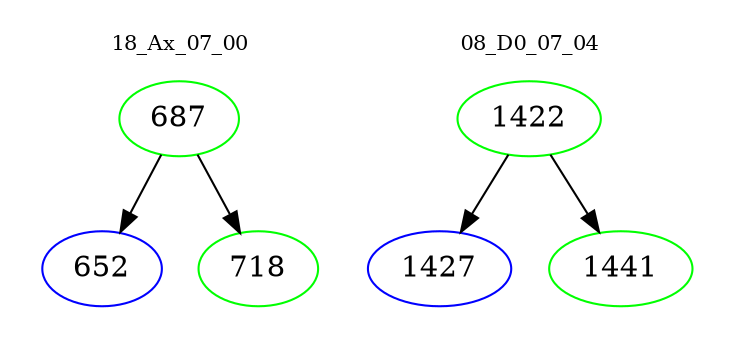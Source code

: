digraph{
subgraph cluster_0 {
color = white
label = "18_Ax_07_00";
fontsize=10;
T0_687 [label="687", color="green"]
T0_687 -> T0_652 [color="black"]
T0_652 [label="652", color="blue"]
T0_687 -> T0_718 [color="black"]
T0_718 [label="718", color="green"]
}
subgraph cluster_1 {
color = white
label = "08_D0_07_04";
fontsize=10;
T1_1422 [label="1422", color="green"]
T1_1422 -> T1_1427 [color="black"]
T1_1427 [label="1427", color="blue"]
T1_1422 -> T1_1441 [color="black"]
T1_1441 [label="1441", color="green"]
}
}

